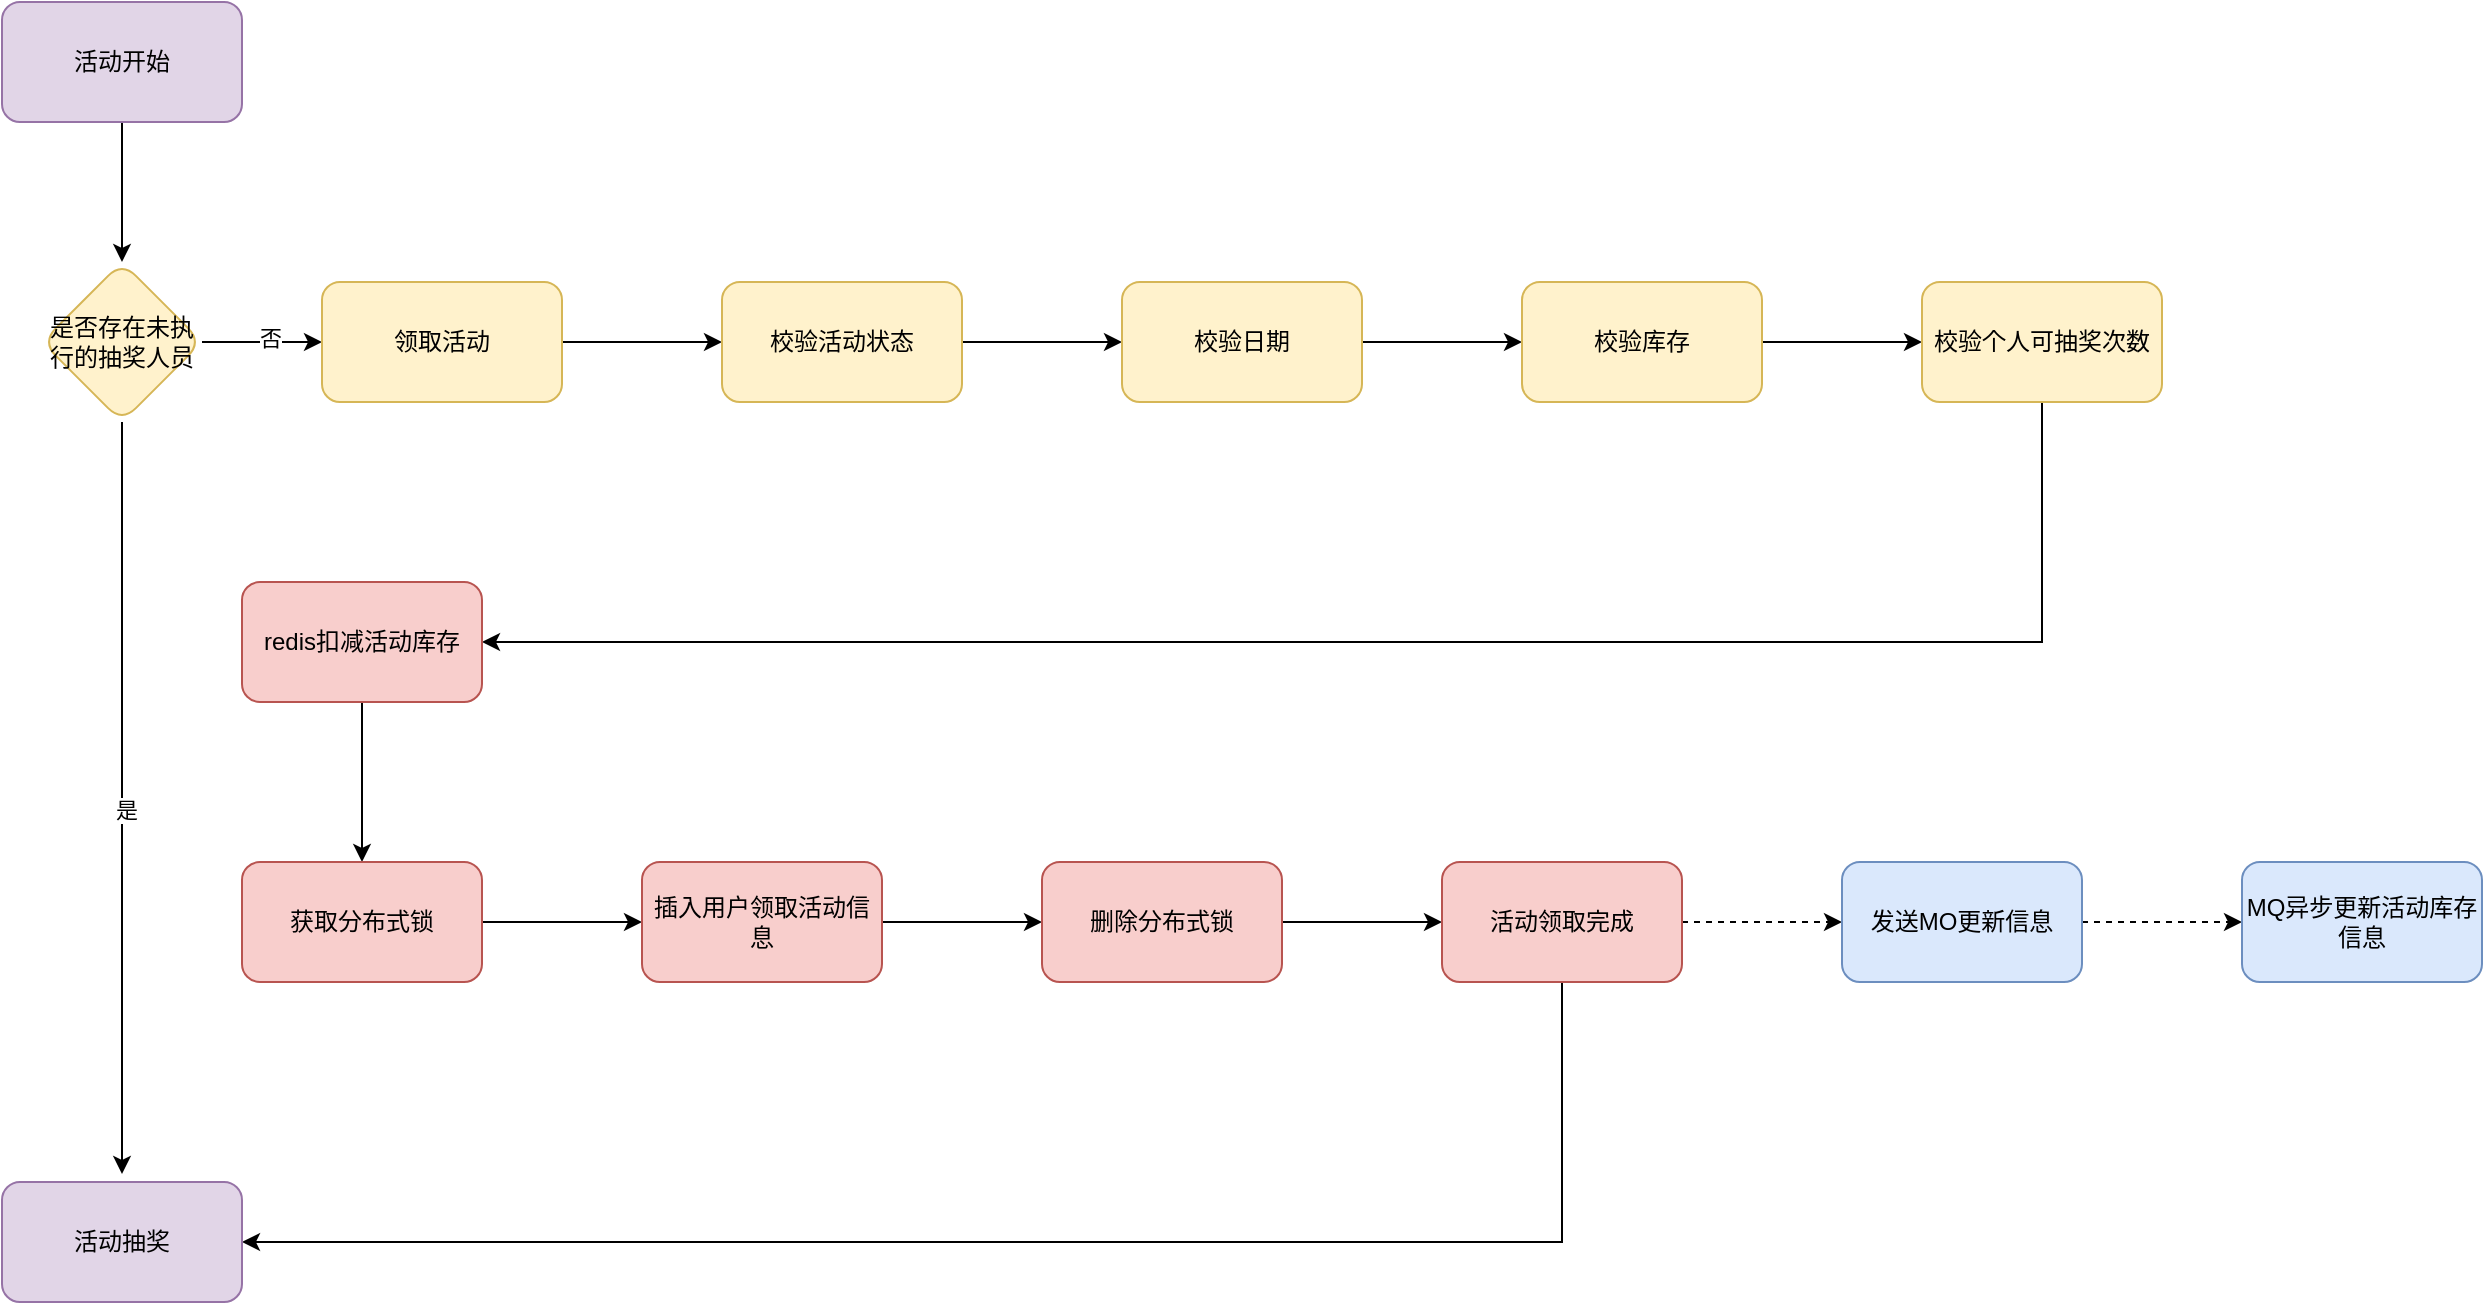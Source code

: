 <mxfile version="22.1.5" type="github">
  <diagram name="第 1 页" id="0ct7aBkffh-mYrWITwqS">
    <mxGraphModel dx="1012" dy="481" grid="1" gridSize="10" guides="1" tooltips="1" connect="1" arrows="1" fold="1" page="1" pageScale="1" pageWidth="827" pageHeight="1169" math="0" shadow="0">
      <root>
        <mxCell id="0" />
        <mxCell id="1" parent="0" />
        <mxCell id="B1vlPyCGRhq9o_Q9MNNI-3" value="" style="edgeStyle=orthogonalEdgeStyle;rounded=0;orthogonalLoop=1;jettySize=auto;html=1;" edge="1" parent="1" source="B1vlPyCGRhq9o_Q9MNNI-1" target="B1vlPyCGRhq9o_Q9MNNI-2">
          <mxGeometry relative="1" as="geometry" />
        </mxCell>
        <mxCell id="B1vlPyCGRhq9o_Q9MNNI-1" value="活动开始" style="rounded=1;whiteSpace=wrap;html=1;fillColor=#e1d5e7;strokeColor=#9673a6;" vertex="1" parent="1">
          <mxGeometry x="30" y="30" width="120" height="60" as="geometry" />
        </mxCell>
        <mxCell id="B1vlPyCGRhq9o_Q9MNNI-5" value="" style="edgeStyle=orthogonalEdgeStyle;rounded=0;orthogonalLoop=1;jettySize=auto;html=1;" edge="1" parent="1" source="B1vlPyCGRhq9o_Q9MNNI-2" target="B1vlPyCGRhq9o_Q9MNNI-4">
          <mxGeometry relative="1" as="geometry" />
        </mxCell>
        <mxCell id="B1vlPyCGRhq9o_Q9MNNI-30" value="否" style="edgeLabel;html=1;align=center;verticalAlign=middle;resizable=0;points=[];" vertex="1" connectable="0" parent="B1vlPyCGRhq9o_Q9MNNI-5">
          <mxGeometry x="0.128" y="2" relative="1" as="geometry">
            <mxPoint as="offset" />
          </mxGeometry>
        </mxCell>
        <mxCell id="B1vlPyCGRhq9o_Q9MNNI-2" value="是否存在未执行的抽奖人员" style="rhombus;whiteSpace=wrap;html=1;rounded=1;fillColor=#fff2cc;strokeColor=#d6b656;" vertex="1" parent="1">
          <mxGeometry x="50" y="160" width="80" height="80" as="geometry" />
        </mxCell>
        <mxCell id="B1vlPyCGRhq9o_Q9MNNI-7" value="" style="edgeStyle=orthogonalEdgeStyle;rounded=0;orthogonalLoop=1;jettySize=auto;html=1;" edge="1" parent="1" source="B1vlPyCGRhq9o_Q9MNNI-4" target="B1vlPyCGRhq9o_Q9MNNI-6">
          <mxGeometry relative="1" as="geometry" />
        </mxCell>
        <mxCell id="B1vlPyCGRhq9o_Q9MNNI-4" value="领取活动" style="whiteSpace=wrap;html=1;rounded=1;fillColor=#fff2cc;strokeColor=#d6b656;" vertex="1" parent="1">
          <mxGeometry x="190" y="170" width="120" height="60" as="geometry" />
        </mxCell>
        <mxCell id="B1vlPyCGRhq9o_Q9MNNI-9" value="" style="edgeStyle=orthogonalEdgeStyle;rounded=0;orthogonalLoop=1;jettySize=auto;html=1;" edge="1" parent="1" source="B1vlPyCGRhq9o_Q9MNNI-6" target="B1vlPyCGRhq9o_Q9MNNI-8">
          <mxGeometry relative="1" as="geometry" />
        </mxCell>
        <mxCell id="B1vlPyCGRhq9o_Q9MNNI-6" value="校验活动状态" style="whiteSpace=wrap;html=1;rounded=1;fillColor=#fff2cc;strokeColor=#d6b656;" vertex="1" parent="1">
          <mxGeometry x="390" y="170" width="120" height="60" as="geometry" />
        </mxCell>
        <mxCell id="B1vlPyCGRhq9o_Q9MNNI-11" value="" style="edgeStyle=orthogonalEdgeStyle;rounded=0;orthogonalLoop=1;jettySize=auto;html=1;" edge="1" parent="1" source="B1vlPyCGRhq9o_Q9MNNI-8" target="B1vlPyCGRhq9o_Q9MNNI-10">
          <mxGeometry relative="1" as="geometry" />
        </mxCell>
        <mxCell id="B1vlPyCGRhq9o_Q9MNNI-8" value="校验日期" style="whiteSpace=wrap;html=1;rounded=1;fillColor=#fff2cc;strokeColor=#d6b656;" vertex="1" parent="1">
          <mxGeometry x="590" y="170" width="120" height="60" as="geometry" />
        </mxCell>
        <mxCell id="B1vlPyCGRhq9o_Q9MNNI-13" value="" style="edgeStyle=orthogonalEdgeStyle;rounded=0;orthogonalLoop=1;jettySize=auto;html=1;" edge="1" parent="1" source="B1vlPyCGRhq9o_Q9MNNI-10" target="B1vlPyCGRhq9o_Q9MNNI-12">
          <mxGeometry relative="1" as="geometry" />
        </mxCell>
        <mxCell id="B1vlPyCGRhq9o_Q9MNNI-10" value="校验库存" style="whiteSpace=wrap;html=1;rounded=1;fillColor=#fff2cc;strokeColor=#d6b656;" vertex="1" parent="1">
          <mxGeometry x="790" y="170" width="120" height="60" as="geometry" />
        </mxCell>
        <mxCell id="B1vlPyCGRhq9o_Q9MNNI-15" value="" style="rounded=0;orthogonalLoop=1;jettySize=auto;html=1;edgeStyle=orthogonalEdgeStyle;" edge="1" parent="1" source="B1vlPyCGRhq9o_Q9MNNI-12" target="B1vlPyCGRhq9o_Q9MNNI-14">
          <mxGeometry relative="1" as="geometry">
            <Array as="points">
              <mxPoint x="1050" y="350" />
            </Array>
          </mxGeometry>
        </mxCell>
        <mxCell id="B1vlPyCGRhq9o_Q9MNNI-12" value="校验个人可抽奖次数" style="whiteSpace=wrap;html=1;rounded=1;fillColor=#fff2cc;strokeColor=#d6b656;" vertex="1" parent="1">
          <mxGeometry x="990" y="170" width="120" height="60" as="geometry" />
        </mxCell>
        <mxCell id="B1vlPyCGRhq9o_Q9MNNI-17" value="" style="edgeStyle=orthogonalEdgeStyle;rounded=0;orthogonalLoop=1;jettySize=auto;html=1;" edge="1" parent="1" source="B1vlPyCGRhq9o_Q9MNNI-14" target="B1vlPyCGRhq9o_Q9MNNI-16">
          <mxGeometry relative="1" as="geometry" />
        </mxCell>
        <mxCell id="B1vlPyCGRhq9o_Q9MNNI-14" value="redis扣减活动库存" style="whiteSpace=wrap;html=1;rounded=1;fillColor=#f8cecc;strokeColor=#b85450;" vertex="1" parent="1">
          <mxGeometry x="150" y="320" width="120" height="60" as="geometry" />
        </mxCell>
        <mxCell id="B1vlPyCGRhq9o_Q9MNNI-19" value="" style="edgeStyle=orthogonalEdgeStyle;rounded=0;orthogonalLoop=1;jettySize=auto;html=1;" edge="1" parent="1" source="B1vlPyCGRhq9o_Q9MNNI-16" target="B1vlPyCGRhq9o_Q9MNNI-18">
          <mxGeometry relative="1" as="geometry" />
        </mxCell>
        <mxCell id="B1vlPyCGRhq9o_Q9MNNI-16" value="获取分布式锁" style="whiteSpace=wrap;html=1;rounded=1;fillColor=#f8cecc;strokeColor=#b85450;" vertex="1" parent="1">
          <mxGeometry x="150" y="460" width="120" height="60" as="geometry" />
        </mxCell>
        <mxCell id="B1vlPyCGRhq9o_Q9MNNI-21" value="" style="edgeStyle=orthogonalEdgeStyle;rounded=0;orthogonalLoop=1;jettySize=auto;html=1;" edge="1" parent="1" source="B1vlPyCGRhq9o_Q9MNNI-18" target="B1vlPyCGRhq9o_Q9MNNI-20">
          <mxGeometry relative="1" as="geometry" />
        </mxCell>
        <mxCell id="B1vlPyCGRhq9o_Q9MNNI-18" value="插入用户领取活动信息" style="whiteSpace=wrap;html=1;rounded=1;fillColor=#f8cecc;strokeColor=#b85450;" vertex="1" parent="1">
          <mxGeometry x="350" y="460" width="120" height="60" as="geometry" />
        </mxCell>
        <mxCell id="B1vlPyCGRhq9o_Q9MNNI-23" value="" style="edgeStyle=orthogonalEdgeStyle;rounded=0;orthogonalLoop=1;jettySize=auto;html=1;" edge="1" parent="1" source="B1vlPyCGRhq9o_Q9MNNI-20" target="B1vlPyCGRhq9o_Q9MNNI-22">
          <mxGeometry relative="1" as="geometry" />
        </mxCell>
        <mxCell id="B1vlPyCGRhq9o_Q9MNNI-20" value="删除分布式锁" style="whiteSpace=wrap;html=1;rounded=1;fillColor=#f8cecc;strokeColor=#b85450;" vertex="1" parent="1">
          <mxGeometry x="550" y="460" width="120" height="60" as="geometry" />
        </mxCell>
        <mxCell id="B1vlPyCGRhq9o_Q9MNNI-25" value="" style="edgeStyle=orthogonalEdgeStyle;rounded=0;orthogonalLoop=1;jettySize=auto;html=1;dashed=1;" edge="1" parent="1" source="B1vlPyCGRhq9o_Q9MNNI-22" target="B1vlPyCGRhq9o_Q9MNNI-24">
          <mxGeometry relative="1" as="geometry" />
        </mxCell>
        <mxCell id="B1vlPyCGRhq9o_Q9MNNI-29" value="" style="edgeStyle=orthogonalEdgeStyle;rounded=0;orthogonalLoop=1;jettySize=auto;html=1;" edge="1" parent="1" source="B1vlPyCGRhq9o_Q9MNNI-22" target="B1vlPyCGRhq9o_Q9MNNI-28">
          <mxGeometry relative="1" as="geometry">
            <Array as="points">
              <mxPoint x="810" y="650" />
            </Array>
          </mxGeometry>
        </mxCell>
        <mxCell id="B1vlPyCGRhq9o_Q9MNNI-22" value="活动领取完成" style="whiteSpace=wrap;html=1;rounded=1;fillColor=#f8cecc;strokeColor=#b85450;" vertex="1" parent="1">
          <mxGeometry x="750" y="460" width="120" height="60" as="geometry" />
        </mxCell>
        <mxCell id="B1vlPyCGRhq9o_Q9MNNI-27" value="" style="edgeStyle=orthogonalEdgeStyle;rounded=0;orthogonalLoop=1;jettySize=auto;html=1;dashed=1;" edge="1" parent="1" source="B1vlPyCGRhq9o_Q9MNNI-24" target="B1vlPyCGRhq9o_Q9MNNI-26">
          <mxGeometry relative="1" as="geometry" />
        </mxCell>
        <mxCell id="B1vlPyCGRhq9o_Q9MNNI-24" value="发送MO更新信息" style="whiteSpace=wrap;html=1;rounded=1;fillColor=#dae8fc;strokeColor=#6c8ebf;" vertex="1" parent="1">
          <mxGeometry x="950" y="460" width="120" height="60" as="geometry" />
        </mxCell>
        <mxCell id="B1vlPyCGRhq9o_Q9MNNI-26" value="MQ异步更新活动库存信息" style="whiteSpace=wrap;html=1;rounded=1;fillColor=#dae8fc;strokeColor=#6c8ebf;" vertex="1" parent="1">
          <mxGeometry x="1150" y="460" width="120" height="60" as="geometry" />
        </mxCell>
        <mxCell id="B1vlPyCGRhq9o_Q9MNNI-28" value="活动抽奖" style="whiteSpace=wrap;html=1;rounded=1;fillColor=#e1d5e7;strokeColor=#9673a6;" vertex="1" parent="1">
          <mxGeometry x="30" y="620" width="120" height="60" as="geometry" />
        </mxCell>
        <mxCell id="B1vlPyCGRhq9o_Q9MNNI-31" style="edgeStyle=orthogonalEdgeStyle;rounded=0;orthogonalLoop=1;jettySize=auto;html=1;" edge="1" parent="1" source="B1vlPyCGRhq9o_Q9MNNI-2">
          <mxGeometry relative="1" as="geometry">
            <mxPoint x="90" y="616" as="targetPoint" />
            <Array as="points">
              <mxPoint x="90" y="616" />
            </Array>
          </mxGeometry>
        </mxCell>
        <mxCell id="B1vlPyCGRhq9o_Q9MNNI-32" value="是" style="edgeLabel;html=1;align=center;verticalAlign=middle;resizable=0;points=[];" vertex="1" connectable="0" parent="B1vlPyCGRhq9o_Q9MNNI-31">
          <mxGeometry x="0.029" y="2" relative="1" as="geometry">
            <mxPoint as="offset" />
          </mxGeometry>
        </mxCell>
      </root>
    </mxGraphModel>
  </diagram>
</mxfile>
